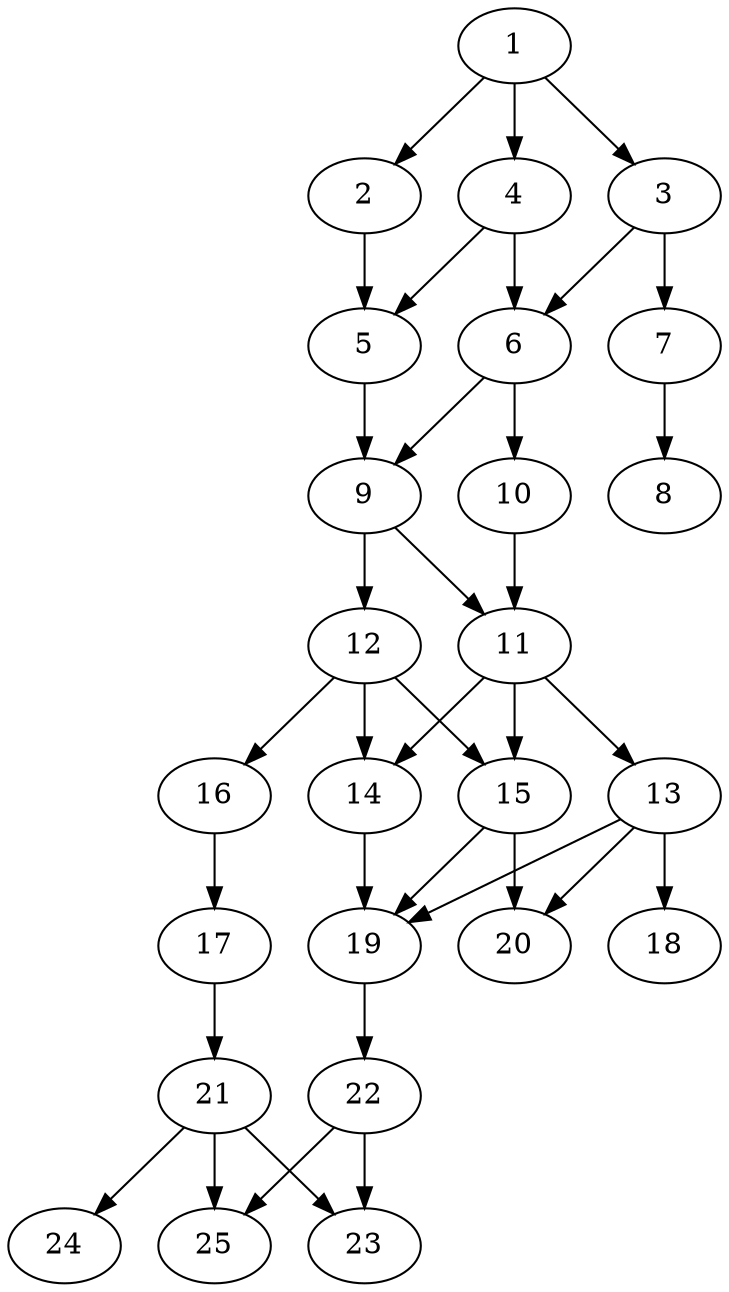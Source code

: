 // DAG automatically generated by daggen at Tue Aug  6 16:26:47 2019
// ./daggen --dot -n 25 --ccr 0.3 --fat 0.4 --regular 0.5 --density 0.6 --mindata 5242880 --maxdata 52428800 
digraph G {
  1 [size="84613120", alpha="0.11", expect_size="25383936"] 
  1 -> 2 [size ="25383936"]
  1 -> 3 [size ="25383936"]
  1 -> 4 [size ="25383936"]
  2 [size="133993813", alpha="0.14", expect_size="40198144"] 
  2 -> 5 [size ="40198144"]
  3 [size="126730240", alpha="0.02", expect_size="38019072"] 
  3 -> 6 [size ="38019072"]
  3 -> 7 [size ="38019072"]
  4 [size="48718507", alpha="0.07", expect_size="14615552"] 
  4 -> 5 [size ="14615552"]
  4 -> 6 [size ="14615552"]
  5 [size="139178667", alpha="0.11", expect_size="41753600"] 
  5 -> 9 [size ="41753600"]
  6 [size="160911360", alpha="0.06", expect_size="48273408"] 
  6 -> 9 [size ="48273408"]
  6 -> 10 [size ="48273408"]
  7 [size="44130987", alpha="0.11", expect_size="13239296"] 
  7 -> 8 [size ="13239296"]
  8 [size="111298560", alpha="0.03", expect_size="33389568"] 
  9 [size="67781973", alpha="0.11", expect_size="20334592"] 
  9 -> 11 [size ="20334592"]
  9 -> 12 [size ="20334592"]
  10 [size="47619413", alpha="0.15", expect_size="14285824"] 
  10 -> 11 [size ="14285824"]
  11 [size="22456320", alpha="0.12", expect_size="6736896"] 
  11 -> 13 [size ="6736896"]
  11 -> 14 [size ="6736896"]
  11 -> 15 [size ="6736896"]
  12 [size="110325760", alpha="0.17", expect_size="33097728"] 
  12 -> 14 [size ="33097728"]
  12 -> 15 [size ="33097728"]
  12 -> 16 [size ="33097728"]
  13 [size="60904107", alpha="0.13", expect_size="18271232"] 
  13 -> 18 [size ="18271232"]
  13 -> 19 [size ="18271232"]
  13 -> 20 [size ="18271232"]
  14 [size="77547520", alpha="0.01", expect_size="23264256"] 
  14 -> 19 [size ="23264256"]
  15 [size="130413227", alpha="0.15", expect_size="39123968"] 
  15 -> 19 [size ="39123968"]
  15 -> 20 [size ="39123968"]
  16 [size="61187413", alpha="0.08", expect_size="18356224"] 
  16 -> 17 [size ="18356224"]
  17 [size="107458560", alpha="0.05", expect_size="32237568"] 
  17 -> 21 [size ="32237568"]
  18 [size="39270400", alpha="0.03", expect_size="11781120"] 
  19 [size="59678720", alpha="0.12", expect_size="17903616"] 
  19 -> 22 [size ="17903616"]
  20 [size="147401387", alpha="0.18", expect_size="44220416"] 
  21 [size="110899200", alpha="0.12", expect_size="33269760"] 
  21 -> 23 [size ="33269760"]
  21 -> 24 [size ="33269760"]
  21 -> 25 [size ="33269760"]
  22 [size="45694293", alpha="0.01", expect_size="13708288"] 
  22 -> 23 [size ="13708288"]
  22 -> 25 [size ="13708288"]
  23 [size="25449813", alpha="0.04", expect_size="7634944"] 
  24 [size="131232427", alpha="0.11", expect_size="39369728"] 
  25 [size="135434240", alpha="0.13", expect_size="40630272"] 
}

